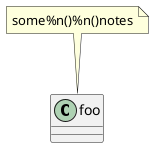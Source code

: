 {
  "sha1": "iw4usn0gkdpu3193flduyzb0dh56ryi",
  "insertion": {
    "when": "2025-05-14T17:43:58.760Z",
    "user": "The-Lum"
  }
}
@startuml
class foo
note top of foo : some%n()%n()notes
@enduml
